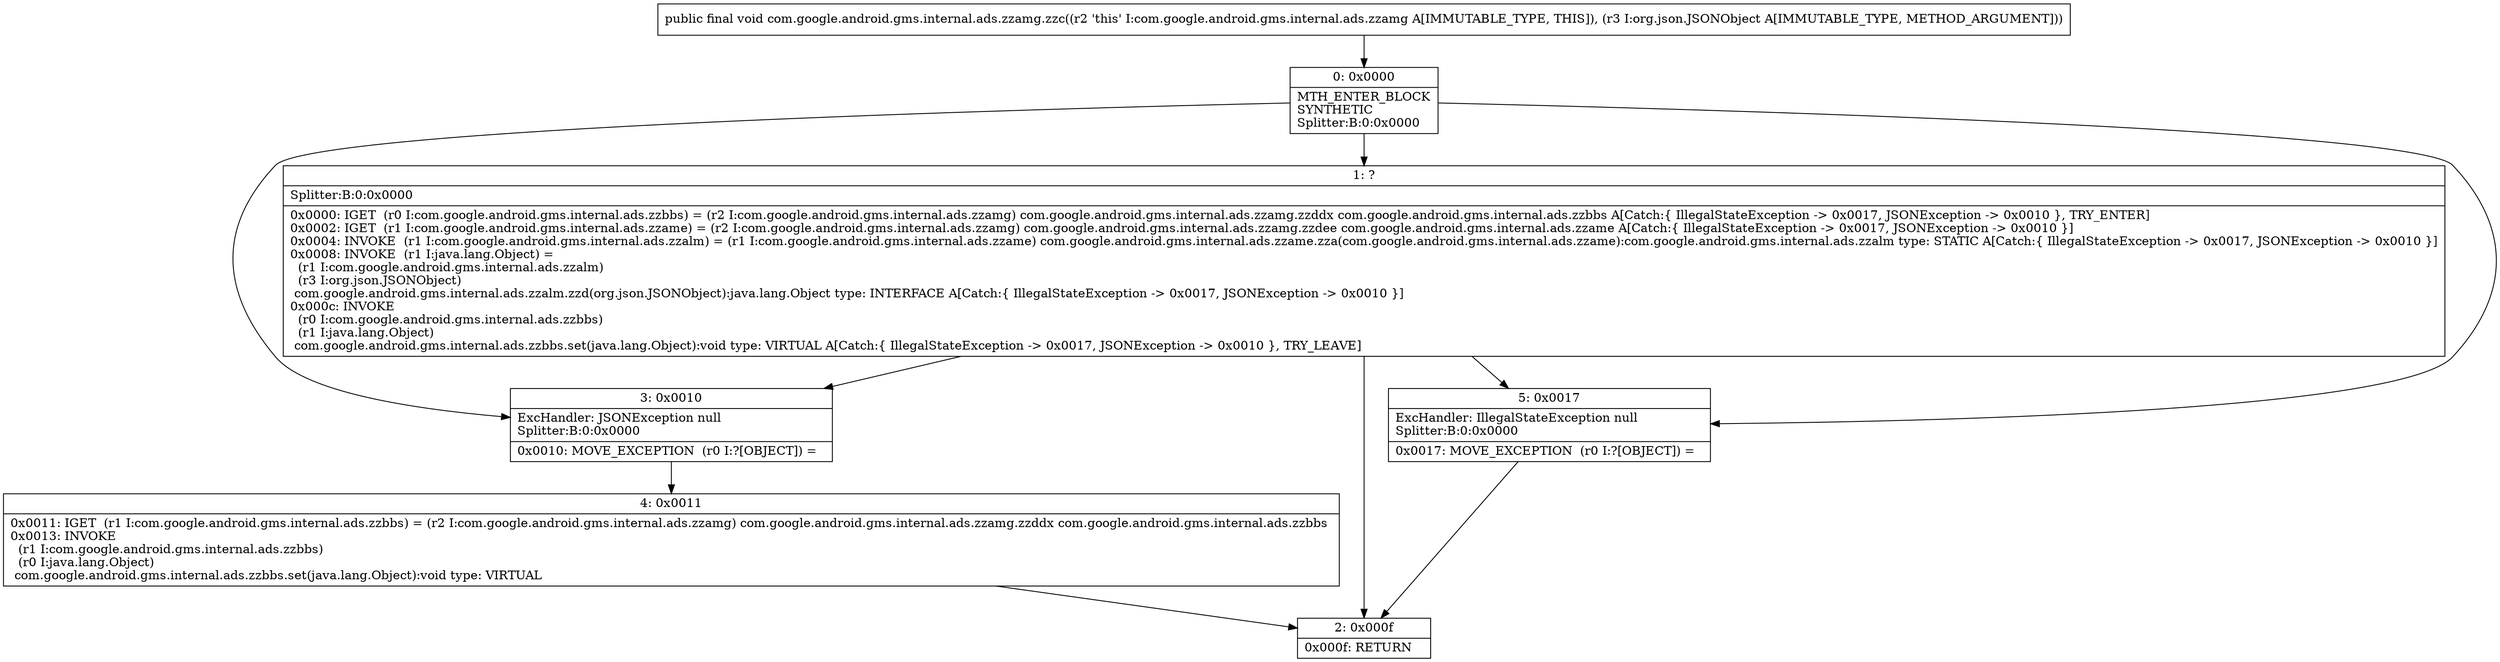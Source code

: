 digraph "CFG forcom.google.android.gms.internal.ads.zzamg.zzc(Lorg\/json\/JSONObject;)V" {
Node_0 [shape=record,label="{0\:\ 0x0000|MTH_ENTER_BLOCK\lSYNTHETIC\lSplitter:B:0:0x0000\l}"];
Node_1 [shape=record,label="{1\:\ ?|Splitter:B:0:0x0000\l|0x0000: IGET  (r0 I:com.google.android.gms.internal.ads.zzbbs) = (r2 I:com.google.android.gms.internal.ads.zzamg) com.google.android.gms.internal.ads.zzamg.zzddx com.google.android.gms.internal.ads.zzbbs A[Catch:\{ IllegalStateException \-\> 0x0017, JSONException \-\> 0x0010 \}, TRY_ENTER]\l0x0002: IGET  (r1 I:com.google.android.gms.internal.ads.zzame) = (r2 I:com.google.android.gms.internal.ads.zzamg) com.google.android.gms.internal.ads.zzamg.zzdee com.google.android.gms.internal.ads.zzame A[Catch:\{ IllegalStateException \-\> 0x0017, JSONException \-\> 0x0010 \}]\l0x0004: INVOKE  (r1 I:com.google.android.gms.internal.ads.zzalm) = (r1 I:com.google.android.gms.internal.ads.zzame) com.google.android.gms.internal.ads.zzame.zza(com.google.android.gms.internal.ads.zzame):com.google.android.gms.internal.ads.zzalm type: STATIC A[Catch:\{ IllegalStateException \-\> 0x0017, JSONException \-\> 0x0010 \}]\l0x0008: INVOKE  (r1 I:java.lang.Object) = \l  (r1 I:com.google.android.gms.internal.ads.zzalm)\l  (r3 I:org.json.JSONObject)\l com.google.android.gms.internal.ads.zzalm.zzd(org.json.JSONObject):java.lang.Object type: INTERFACE A[Catch:\{ IllegalStateException \-\> 0x0017, JSONException \-\> 0x0010 \}]\l0x000c: INVOKE  \l  (r0 I:com.google.android.gms.internal.ads.zzbbs)\l  (r1 I:java.lang.Object)\l com.google.android.gms.internal.ads.zzbbs.set(java.lang.Object):void type: VIRTUAL A[Catch:\{ IllegalStateException \-\> 0x0017, JSONException \-\> 0x0010 \}, TRY_LEAVE]\l}"];
Node_2 [shape=record,label="{2\:\ 0x000f|0x000f: RETURN   \l}"];
Node_3 [shape=record,label="{3\:\ 0x0010|ExcHandler: JSONException null\lSplitter:B:0:0x0000\l|0x0010: MOVE_EXCEPTION  (r0 I:?[OBJECT]) =  \l}"];
Node_4 [shape=record,label="{4\:\ 0x0011|0x0011: IGET  (r1 I:com.google.android.gms.internal.ads.zzbbs) = (r2 I:com.google.android.gms.internal.ads.zzamg) com.google.android.gms.internal.ads.zzamg.zzddx com.google.android.gms.internal.ads.zzbbs \l0x0013: INVOKE  \l  (r1 I:com.google.android.gms.internal.ads.zzbbs)\l  (r0 I:java.lang.Object)\l com.google.android.gms.internal.ads.zzbbs.set(java.lang.Object):void type: VIRTUAL \l}"];
Node_5 [shape=record,label="{5\:\ 0x0017|ExcHandler: IllegalStateException null\lSplitter:B:0:0x0000\l|0x0017: MOVE_EXCEPTION  (r0 I:?[OBJECT]) =  \l}"];
MethodNode[shape=record,label="{public final void com.google.android.gms.internal.ads.zzamg.zzc((r2 'this' I:com.google.android.gms.internal.ads.zzamg A[IMMUTABLE_TYPE, THIS]), (r3 I:org.json.JSONObject A[IMMUTABLE_TYPE, METHOD_ARGUMENT])) }"];
MethodNode -> Node_0;
Node_0 -> Node_1;
Node_0 -> Node_5;
Node_0 -> Node_3;
Node_1 -> Node_2;
Node_1 -> Node_5;
Node_1 -> Node_3;
Node_3 -> Node_4;
Node_4 -> Node_2;
Node_5 -> Node_2;
}

